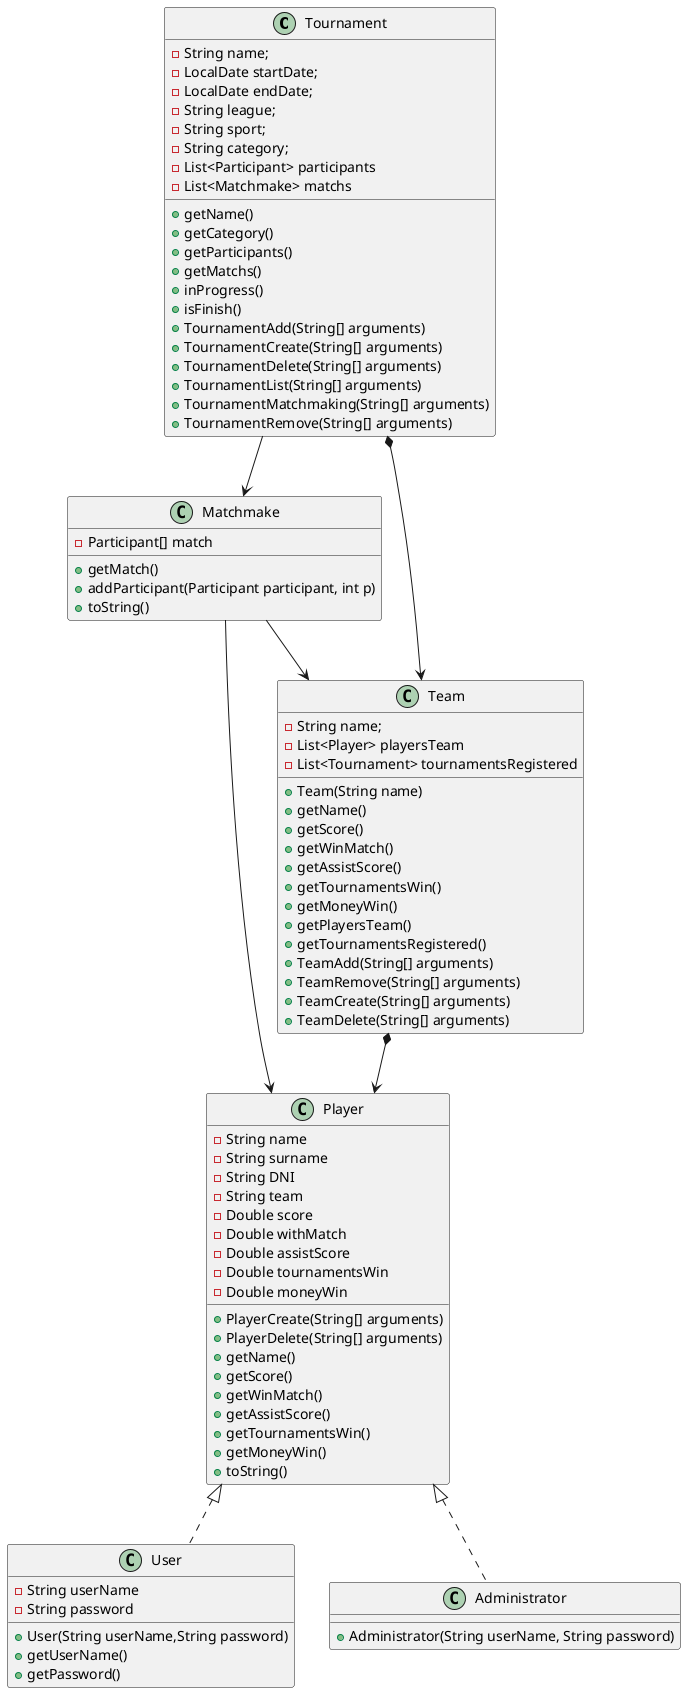 @startuml

class Tournament{
    - String name;
    - LocalDate startDate;
    - LocalDate endDate;
    - String league;
    - String sport;
    - String category;
    - List<Participant> participants
    - List<Matchmake> matchs
    + getName()
    + getCategory()
    + getParticipants()
    + getMatchs()
    + inProgress()
    + isFinish()
    + TournamentAdd(String[] arguments)
    + TournamentCreate(String[] arguments)
    + TournamentDelete(String[] arguments)
    + TournamentList(String[] arguments)
    + TournamentMatchmaking(String[] arguments)
    + TournamentRemove(String[] arguments)
}

class Player{
   - String name
   - String surname
   - String DNI
   - String team
   - Double score
   - Double withMatch
   - Double assistScore
   - Double tournamentsWin
   - Double moneyWin
   + PlayerCreate(String[] arguments)
   + PlayerDelete(String[] arguments)
   + getName()
   + getScore()
   + getWinMatch()
   + getAssistScore()
   + getTournamentsWin()
   + getMoneyWin()
   + toString()
}

class Matchmake{
    - Participant[] match
    + getMatch()
    + addParticipant(Participant participant, int p)
    + toString()
}

class Team{
    - String name;
    - List<Player> playersTeam
    - List<Tournament> tournamentsRegistered
    + Team(String name)
    + getName()
    + getScore()
    + getWinMatch()
    + getAssistScore()
    + getTournamentsWin()
    + getMoneyWin()
    + getPlayersTeam()
    + getTournamentsRegistered()
    + TeamAdd(String[] arguments)
    + TeamRemove(String[] arguments)
    + TeamCreate(String[] arguments)
    + TeamDelete(String[] arguments)
}

class User{
    - String userName
    - String password
    + User(String userName,String password)
    + getUserName()
    + getPassword()
}

class Administrator{
    + Administrator(String userName, String password)

}

Tournament *-down-> Team
Team *-down-> Player
Tournament -down-> Matchmake
Matchmake -down-> Team
Matchmake -down-> Player
Player <|.down. Administrator
Player <|.down. User
@enduml